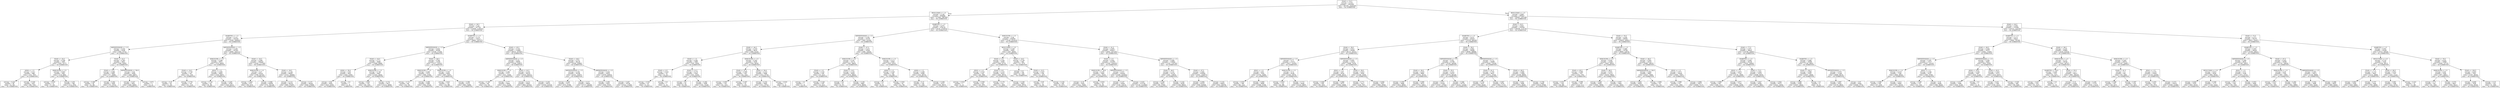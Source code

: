 digraph Tree {
node [shape=box] ;
0 [label="EDAD <= 52.5\nentropy = 0.333\nsamples = 1091695\nvalue = [67165, 1024530]\nclass = NO SOBREVIVE"] ;
1 [label="RESULTADO <= 1.5\nentropy = 0.148\nsamples = 805868\nvalue = [17084, 788784]\nclass = NO SOBREVIVE"] ;
0 -> 1 [labeldistance=2.5, labelangle=45, headlabel="True"] ;
2 [label="EDAD <= 39.5\nentropy = 0.24\nsamples = 327750\nvalue = [12940, 314810]\nclass = NO SOBREVIVE"] ;
1 -> 2 ;
3 [label="DIABETES <= 1.5\nentropy = 0.123\nsamples = 193339\nvalue = [3256, 190083]\nclass = NO SOBREVIVE"] ;
2 -> 3 ;
4 [label="HIPERTENSION <= 1.5\nentropy = 0.434\nsamples = 6338\nvalue = [566, 5772]\nclass = NO SOBREVIVE"] ;
3 -> 4 ;
5 [label="EDAD <= 35.5\nentropy = 0.556\nsamples = 1697\nvalue = [220, 1477]\nclass = NO SOBREVIVE"] ;
4 -> 5 ;
6 [label="ASMA <= 1.5\nentropy = 0.511\nsamples = 888\nvalue = [101, 787]\nclass = NO SOBREVIVE"] ;
5 -> 6 ;
7 [label="entropy = 0.222\nsamples = 56\nvalue = [2, 54]\nclass = NO SOBREVIVE"] ;
6 -> 7 ;
8 [label="entropy = 0.526\nsamples = 832\nvalue = [99, 733]\nclass = NO SOBREVIVE"] ;
6 -> 8 ;
9 [label="INMUSUPR <= 1.5\nentropy = 0.603\nsamples = 809\nvalue = [119, 690]\nclass = NO SOBREVIVE"] ;
5 -> 9 ;
10 [label="entropy = 0.918\nsamples = 21\nvalue = [7, 14]\nclass = NO SOBREVIVE"] ;
9 -> 10 ;
11 [label="entropy = 0.59\nsamples = 788\nvalue = [112, 676]\nclass = NO SOBREVIVE"] ;
9 -> 11 ;
12 [label="EDAD <= 32.5\nentropy = 0.383\nsamples = 4641\nvalue = [346, 4295]\nclass = NO SOBREVIVE"] ;
4 -> 12 ;
13 [label="EDAD <= 12.5\nentropy = 0.268\nsamples = 1685\nvalue = [77, 1608]\nclass = NO SOBREVIVE"] ;
12 -> 13 ;
14 [label="entropy = 0.469\nsamples = 40\nvalue = [4, 36]\nclass = NO SOBREVIVE"] ;
13 -> 14 ;
15 [label="entropy = 0.262\nsamples = 1645\nvalue = [73, 1572]\nclass = NO SOBREVIVE"] ;
13 -> 15 ;
16 [label="HIPERTENSION <= 50.0\nentropy = 0.44\nsamples = 2956\nvalue = [269, 2687]\nclass = NO SOBREVIVE"] ;
12 -> 16 ;
17 [label="entropy = 0.437\nsamples = 2951\nvalue = [266, 2685]\nclass = NO SOBREVIVE"] ;
16 -> 17 ;
18 [label="entropy = 0.971\nsamples = 5\nvalue = [3, 2]\nclass = SOBREVIVE"] ;
16 -> 18 ;
19 [label="HIPERTENSION <= 1.5\nentropy = 0.109\nsamples = 187001\nvalue = [2690, 184311]\nclass = NO SOBREVIVE"] ;
3 -> 19 ;
20 [label="INMUSUPR <= 1.5\nentropy = 0.299\nsamples = 6972\nvalue = [370, 6602]\nclass = NO SOBREVIVE"] ;
19 -> 20 ;
21 [label="EDAD <= 24.5\nentropy = 0.705\nsamples = 167\nvalue = [32, 135]\nclass = NO SOBREVIVE"] ;
20 -> 21 ;
22 [label="entropy = 0.25\nsamples = 24\nvalue = [1, 23]\nclass = NO SOBREVIVE"] ;
21 -> 22 ;
23 [label="entropy = 0.754\nsamples = 143\nvalue = [31, 112]\nclass = NO SOBREVIVE"] ;
21 -> 23 ;
24 [label="EPOC <= 1.5\nentropy = 0.285\nsamples = 6805\nvalue = [338, 6467]\nclass = NO SOBREVIVE"] ;
20 -> 24 ;
25 [label="entropy = 0.722\nsamples = 45\nvalue = [9, 36]\nclass = NO SOBREVIVE"] ;
24 -> 25 ;
26 [label="entropy = 0.281\nsamples = 6760\nvalue = [329, 6431]\nclass = NO SOBREVIVE"] ;
24 -> 26 ;
27 [label="EDAD <= 30.5\nentropy = 0.099\nsamples = 180029\nvalue = [2320, 177709]\nclass = NO SOBREVIVE"] ;
19 -> 27 ;
28 [label="INMUSUPR <= 1.5\nentropy = 0.07\nsamples = 93532\nvalue = [789, 92743]\nclass = NO SOBREVIVE"] ;
27 -> 28 ;
29 [label="entropy = 0.424\nsamples = 673\nvalue = [58, 615]\nclass = NO SOBREVIVE"] ;
28 -> 29 ;
30 [label="entropy = 0.066\nsamples = 92859\nvalue = [731, 92128]\nclass = NO SOBREVIVE"] ;
28 -> 30 ;
31 [label="EDAD <= 36.5\nentropy = 0.128\nsamples = 86497\nvalue = [1531, 84966]\nclass = NO SOBREVIVE"] ;
27 -> 31 ;
32 [label="entropy = 0.114\nsamples = 58152\nvalue = [885, 57267]\nclass = NO SOBREVIVE"] ;
31 -> 32 ;
33 [label="entropy = 0.157\nsamples = 28345\nvalue = [646, 27699]\nclass = NO SOBREVIVE"] ;
31 -> 33 ;
34 [label="DIABETES <= 1.5\nentropy = 0.374\nsamples = 134411\nvalue = [9684, 124727]\nclass = NO SOBREVIVE"] ;
2 -> 34 ;
35 [label="HIPERTENSION <= 1.5\nentropy = 0.624\nsamples = 20326\nvalue = [3166, 17160]\nclass = NO SOBREVIVE"] ;
34 -> 35 ;
36 [label="EDAD <= 45.5\nentropy = 0.711\nsamples = 8688\nvalue = [1689, 6999]\nclass = NO SOBREVIVE"] ;
35 -> 36 ;
37 [label="ASMA <= 50.0\nentropy = 0.64\nsamples = 2621\nvalue = [426, 2195]\nclass = NO SOBREVIVE"] ;
36 -> 37 ;
38 [label="entropy = 0.64\nsamples = 2620\nvalue = [425, 2195]\nclass = NO SOBREVIVE"] ;
37 -> 38 ;
39 [label="entropy = 0.0\nsamples = 1\nvalue = [1, 0]\nclass = SOBREVIVE"] ;
37 -> 39 ;
40 [label="INMUSUPR <= 1.5\nentropy = 0.738\nsamples = 6067\nvalue = [1263, 4804]\nclass = NO SOBREVIVE"] ;
36 -> 40 ;
41 [label="entropy = 0.902\nsamples = 154\nvalue = [49, 105]\nclass = NO SOBREVIVE"] ;
40 -> 41 ;
42 [label="entropy = 0.732\nsamples = 5913\nvalue = [1214, 4699]\nclass = NO SOBREVIVE"] ;
40 -> 42 ;
43 [label="EDAD <= 46.5\nentropy = 0.549\nsamples = 11638\nvalue = [1477, 10161]\nclass = NO SOBREVIVE"] ;
35 -> 43 ;
44 [label="INMUSUPR <= 1.5\nentropy = 0.494\nsamples = 5374\nvalue = [580, 4794]\nclass = NO SOBREVIVE"] ;
43 -> 44 ;
45 [label="entropy = 0.731\nsamples = 88\nvalue = [18, 70]\nclass = NO SOBREVIVE"] ;
44 -> 45 ;
46 [label="entropy = 0.489\nsamples = 5286\nvalue = [562, 4724]\nclass = NO SOBREVIVE"] ;
44 -> 46 ;
47 [label="INMUSUPR <= 1.5\nentropy = 0.593\nsamples = 6264\nvalue = [897, 5367]\nclass = NO SOBREVIVE"] ;
43 -> 47 ;
48 [label="entropy = 0.823\nsamples = 132\nvalue = [34, 98]\nclass = NO SOBREVIVE"] ;
47 -> 48 ;
49 [label="entropy = 0.586\nsamples = 6132\nvalue = [863, 5269]\nclass = NO SOBREVIVE"] ;
47 -> 49 ;
50 [label="EDAD <= 45.5\nentropy = 0.316\nsamples = 114085\nvalue = [6518, 107567]\nclass = NO SOBREVIVE"] ;
34 -> 50 ;
51 [label="HIPERTENSION <= 1.5\nentropy = 0.251\nsamples = 55956\nvalue = [2349, 53607]\nclass = NO SOBREVIVE"] ;
50 -> 51 ;
52 [label="INMUSUPR <= 1.5\nentropy = 0.385\nsamples = 5737\nvalue = [431, 5306]\nclass = NO SOBREVIVE"] ;
51 -> 52 ;
53 [label="entropy = 0.748\nsamples = 89\nvalue = [19, 70]\nclass = NO SOBREVIVE"] ;
52 -> 53 ;
54 [label="entropy = 0.377\nsamples = 5648\nvalue = [412, 5236]\nclass = NO SOBREVIVE"] ;
52 -> 54 ;
55 [label="EDAD <= 42.5\nentropy = 0.234\nsamples = 50219\nvalue = [1918, 48301]\nclass = NO SOBREVIVE"] ;
51 -> 55 ;
56 [label="entropy = 0.213\nsamples = 25647\nvalue = [864, 24783]\nclass = NO SOBREVIVE"] ;
55 -> 56 ;
57 [label="entropy = 0.255\nsamples = 24572\nvalue = [1054, 23518]\nclass = NO SOBREVIVE"] ;
55 -> 57 ;
58 [label="EDAD <= 49.5\nentropy = 0.372\nsamples = 58129\nvalue = [4169, 53960]\nclass = NO SOBREVIVE"] ;
50 -> 58 ;
59 [label="HIPERTENSION <= 1.5\nentropy = 0.336\nsamples = 35198\nvalue = [2191, 33007]\nclass = NO SOBREVIVE"] ;
58 -> 59 ;
60 [label="entropy = 0.436\nsamples = 5273\nvalue = [474, 4799]\nclass = NO SOBREVIVE"] ;
59 -> 60 ;
61 [label="entropy = 0.317\nsamples = 29925\nvalue = [1717, 28208]\nclass = NO SOBREVIVE"] ;
59 -> 61 ;
62 [label="HIPERTENSION <= 1.5\nentropy = 0.424\nsamples = 22931\nvalue = [1978, 20953]\nclass = NO SOBREVIVE"] ;
58 -> 62 ;
63 [label="entropy = 0.495\nsamples = 4203\nvalue = [456, 3747]\nclass = NO SOBREVIVE"] ;
62 -> 63 ;
64 [label="entropy = 0.407\nsamples = 18728\nvalue = [1522, 17206]\nclass = NO SOBREVIVE"] ;
62 -> 64 ;
65 [label="DIABETES <= 1.5\nentropy = 0.072\nsamples = 478118\nvalue = [4144, 473974]\nclass = NO SOBREVIVE"] ;
1 -> 65 ;
66 [label="HIPERTENSION <= 1.5\nentropy = 0.256\nsamples = 23159\nvalue = [995, 22164]\nclass = NO SOBREVIVE"] ;
65 -> 66 ;
67 [label="EDAD <= 44.5\nentropy = 0.319\nsamples = 8619\nvalue = [499, 8120]\nclass = NO SOBREVIVE"] ;
66 -> 67 ;
68 [label="EDAD <= 1.5\nentropy = 0.282\nsamples = 3369\nvalue = [165, 3204]\nclass = NO SOBREVIVE"] ;
67 -> 68 ;
69 [label="EDAD <= 0.5\nentropy = 0.634\nsamples = 25\nvalue = [4, 21]\nclass = NO SOBREVIVE"] ;
68 -> 69 ;
70 [label="entropy = 0.544\nsamples = 24\nvalue = [3, 21]\nclass = NO SOBREVIVE"] ;
69 -> 70 ;
71 [label="entropy = 0.0\nsamples = 1\nvalue = [1, 0]\nclass = SOBREVIVE"] ;
69 -> 71 ;
72 [label="EDAD <= 21.5\nentropy = 0.278\nsamples = 3344\nvalue = [161, 3183]\nclass = NO SOBREVIVE"] ;
68 -> 72 ;
73 [label="entropy = 0.0\nsamples = 55\nvalue = [0, 55]\nclass = NO SOBREVIVE"] ;
72 -> 73 ;
74 [label="entropy = 0.282\nsamples = 3289\nvalue = [161, 3128]\nclass = NO SOBREVIVE"] ;
72 -> 74 ;
75 [label="INMUSUPR <= 1.5\nentropy = 0.342\nsamples = 5250\nvalue = [334, 4916]\nclass = NO SOBREVIVE"] ;
67 -> 75 ;
76 [label="EDAD <= 51.5\nentropy = 0.569\nsamples = 164\nvalue = [22, 142]\nclass = NO SOBREVIVE"] ;
75 -> 76 ;
77 [label="entropy = 0.605\nsamples = 142\nvalue = [21, 121]\nclass = NO SOBREVIVE"] ;
76 -> 77 ;
78 [label="entropy = 0.267\nsamples = 22\nvalue = [1, 21]\nclass = NO SOBREVIVE"] ;
76 -> 78 ;
79 [label="ASMA <= 50.0\nentropy = 0.333\nsamples = 5086\nvalue = [312, 4774]\nclass = NO SOBREVIVE"] ;
75 -> 79 ;
80 [label="entropy = 0.332\nsamples = 5083\nvalue = [311, 4772]\nclass = NO SOBREVIVE"] ;
79 -> 80 ;
81 [label="entropy = 0.918\nsamples = 3\nvalue = [1, 2]\nclass = NO SOBREVIVE"] ;
79 -> 81 ;
82 [label="EDAD <= 47.5\nentropy = 0.215\nsamples = 14540\nvalue = [496, 14044]\nclass = NO SOBREVIVE"] ;
66 -> 82 ;
83 [label="INMUSUPR <= 1.5\nentropy = 0.187\nsamples = 10174\nvalue = [291, 9883]\nclass = NO SOBREVIVE"] ;
82 -> 83 ;
84 [label="EDAD <= 3.5\nentropy = 0.341\nsamples = 236\nvalue = [15, 221]\nclass = NO SOBREVIVE"] ;
83 -> 84 ;
85 [label="entropy = 0.0\nsamples = 1\nvalue = [1, 0]\nclass = SOBREVIVE"] ;
84 -> 85 ;
86 [label="entropy = 0.326\nsamples = 235\nvalue = [14, 221]\nclass = NO SOBREVIVE"] ;
84 -> 86 ;
87 [label="EDAD <= 10.5\nentropy = 0.183\nsamples = 9938\nvalue = [276, 9662]\nclass = NO SOBREVIVE"] ;
83 -> 87 ;
88 [label="entropy = 0.0\nsamples = 57\nvalue = [0, 57]\nclass = NO SOBREVIVE"] ;
87 -> 88 ;
89 [label="entropy = 0.184\nsamples = 9881\nvalue = [276, 9605]\nclass = NO SOBREVIVE"] ;
87 -> 89 ;
90 [label="INMUSUPR <= 1.5\nentropy = 0.273\nsamples = 4366\nvalue = [205, 4161]\nclass = NO SOBREVIVE"] ;
82 -> 90 ;
91 [label="ASMA <= 1.5\nentropy = 0.529\nsamples = 100\nvalue = [12, 88]\nclass = NO SOBREVIVE"] ;
90 -> 91 ;
92 [label="entropy = 0.0\nsamples = 9\nvalue = [0, 9]\nclass = NO SOBREVIVE"] ;
91 -> 92 ;
93 [label="entropy = 0.563\nsamples = 91\nvalue = [12, 79]\nclass = NO SOBREVIVE"] ;
91 -> 93 ;
94 [label="ASMA <= 1.5\nentropy = 0.266\nsamples = 4266\nvalue = [193, 4073]\nclass = NO SOBREVIVE"] ;
90 -> 94 ;
95 [label="entropy = 0.15\nsamples = 139\nvalue = [3, 136]\nclass = NO SOBREVIVE"] ;
94 -> 95 ;
96 [label="entropy = 0.269\nsamples = 4127\nvalue = [190, 3937]\nclass = NO SOBREVIVE"] ;
94 -> 96 ;
97 [label="INMUSUPR <= 1.5\nentropy = 0.06\nsamples = 454959\nvalue = [3149, 451810]\nclass = NO SOBREVIVE"] ;
65 -> 97 ;
98 [label="RESULTADO <= 2.5\nentropy = 0.328\nsamples = 4942\nvalue = [297, 4645]\nclass = NO SOBREVIVE"] ;
97 -> 98 ;
99 [label="EDAD <= 2.5\nentropy = 0.344\nsamples = 4458\nvalue = [286, 4172]\nclass = NO SOBREVIVE"] ;
98 -> 99 ;
100 [label="EPOC <= 1.5\nentropy = 0.516\nsamples = 225\nvalue = [26, 199]\nclass = NO SOBREVIVE"] ;
99 -> 100 ;
101 [label="entropy = 0.918\nsamples = 3\nvalue = [1, 2]\nclass = NO SOBREVIVE"] ;
100 -> 101 ;
102 [label="entropy = 0.508\nsamples = 222\nvalue = [25, 197]\nclass = NO SOBREVIVE"] ;
100 -> 102 ;
103 [label="EDAD <= 9.5\nentropy = 0.333\nsamples = 4233\nvalue = [260, 3973]\nclass = NO SOBREVIVE"] ;
99 -> 103 ;
104 [label="entropy = 0.178\nsamples = 411\nvalue = [11, 400]\nclass = NO SOBREVIVE"] ;
103 -> 104 ;
105 [label="entropy = 0.348\nsamples = 3822\nvalue = [249, 3573]\nclass = NO SOBREVIVE"] ;
103 -> 105 ;
106 [label="EDAD <= 20.5\nentropy = 0.156\nsamples = 484\nvalue = [11, 473]\nclass = NO SOBREVIVE"] ;
98 -> 106 ;
107 [label="entropy = 0.0\nsamples = 146\nvalue = [0, 146]\nclass = NO SOBREVIVE"] ;
106 -> 107 ;
108 [label="EDAD <= 22.5\nentropy = 0.207\nsamples = 338\nvalue = [11, 327]\nclass = NO SOBREVIVE"] ;
106 -> 108 ;
109 [label="entropy = 0.65\nsamples = 12\nvalue = [2, 10]\nclass = NO SOBREVIVE"] ;
108 -> 109 ;
110 [label="entropy = 0.182\nsamples = 326\nvalue = [9, 317]\nclass = NO SOBREVIVE"] ;
108 -> 110 ;
111 [label="EDAD <= 41.5\nentropy = 0.055\nsamples = 450017\nvalue = [2852, 447165]\nclass = NO SOBREVIVE"] ;
97 -> 111 ;
112 [label="EDAD <= 2.5\nentropy = 0.042\nsamples = 331955\nvalue = [1520, 330435]\nclass = NO SOBREVIVE"] ;
111 -> 112 ;
113 [label="INMUSUPR <= 50.0\nentropy = 0.195\nsamples = 7664\nvalue = [231, 7433]\nclass = NO SOBREVIVE"] ;
112 -> 113 ;
114 [label="entropy = 0.19\nsamples = 7630\nvalue = [222, 7408]\nclass = NO SOBREVIVE"] ;
113 -> 114 ;
115 [label="entropy = 0.834\nsamples = 34\nvalue = [9, 25]\nclass = NO SOBREVIVE"] ;
113 -> 115 ;
116 [label="HIPERTENSION <= 1.5\nentropy = 0.037\nsamples = 324291\nvalue = [1289, 323002]\nclass = NO SOBREVIVE"] ;
112 -> 116 ;
117 [label="entropy = 0.107\nsamples = 10562\nvalue = [149, 10413]\nclass = NO SOBREVIVE"] ;
116 -> 117 ;
118 [label="entropy = 0.035\nsamples = 313729\nvalue = [1140, 312589]\nclass = NO SOBREVIVE"] ;
116 -> 118 ;
119 [label="HIPERTENSION <= 1.5\nentropy = 0.089\nsamples = 118062\nvalue = [1332, 116730]\nclass = NO SOBREVIVE"] ;
111 -> 119 ;
120 [label="EDAD <= 46.5\nentropy = 0.141\nsamples = 14134\nvalue = [281, 13853]\nclass = NO SOBREVIVE"] ;
119 -> 120 ;
121 [label="entropy = 0.109\nsamples = 5875\nvalue = [85, 5790]\nclass = NO SOBREVIVE"] ;
120 -> 121 ;
122 [label="entropy = 0.162\nsamples = 8259\nvalue = [196, 8063]\nclass = NO SOBREVIVE"] ;
120 -> 122 ;
123 [label="EDAD <= 47.5\nentropy = 0.082\nsamples = 103928\nvalue = [1051, 102877]\nclass = NO SOBREVIVE"] ;
119 -> 123 ;
124 [label="entropy = 0.068\nsamples = 63107\nvalue = [508, 62599]\nclass = NO SOBREVIVE"] ;
123 -> 124 ;
125 [label="entropy = 0.102\nsamples = 40821\nvalue = [543, 40278]\nclass = NO SOBREVIVE"] ;
123 -> 125 ;
126 [label="RESULTADO <= 1.5\nentropy = 0.669\nsamples = 285827\nvalue = [50081, 235746]\nclass = NO SOBREVIVE"] ;
0 -> 126 [labeldistance=2.5, labelangle=-45, headlabel="False"] ;
127 [label="EDAD <= 63.5\nentropy = 0.824\nsamples = 152528\nvalue = [39358, 113170]\nclass = NO SOBREVIVE"] ;
126 -> 127 ;
128 [label="DIABETES <= 1.5\nentropy = 0.674\nsamples = 82934\nvalue = [14705, 68229]\nclass = NO SOBREVIVE"] ;
127 -> 128 ;
129 [label="EDAD <= 58.5\nentropy = 0.812\nsamples = 24446\nvalue = [6115, 18331]\nclass = NO SOBREVIVE"] ;
128 -> 129 ;
130 [label="HIPERTENSION <= 1.5\nentropy = 0.77\nsamples = 13372\nvalue = [3017, 10355]\nclass = NO SOBREVIVE"] ;
129 -> 130 ;
131 [label="EPOC <= 1.5\nentropy = 0.81\nsamples = 7034\nvalue = [1754, 5280]\nclass = NO SOBREVIVE"] ;
130 -> 131 ;
132 [label="entropy = 0.935\nsamples = 188\nvalue = [66, 122]\nclass = NO SOBREVIVE"] ;
131 -> 132 ;
133 [label="entropy = 0.806\nsamples = 6846\nvalue = [1688, 5158]\nclass = NO SOBREVIVE"] ;
131 -> 133 ;
134 [label="INMUSUPR <= 1.5\nentropy = 0.72\nsamples = 6338\nvalue = [1263, 5075]\nclass = NO SOBREVIVE"] ;
130 -> 134 ;
135 [label="entropy = 0.918\nsamples = 132\nvalue = [44, 88]\nclass = NO SOBREVIVE"] ;
134 -> 135 ;
136 [label="entropy = 0.715\nsamples = 6206\nvalue = [1219, 4987]\nclass = NO SOBREVIVE"] ;
134 -> 136 ;
137 [label="HIPERTENSION <= 1.5\nentropy = 0.855\nsamples = 11074\nvalue = [3098, 7976]\nclass = NO SOBREVIVE"] ;
129 -> 137 ;
138 [label="EPOC <= 1.5\nentropy = 0.87\nsamples = 6530\nvalue = [1899, 4631]\nclass = NO SOBREVIVE"] ;
137 -> 138 ;
139 [label="entropy = 0.949\nsamples = 258\nvalue = [95, 163]\nclass = NO SOBREVIVE"] ;
138 -> 139 ;
140 [label="entropy = 0.866\nsamples = 6272\nvalue = [1804, 4468]\nclass = NO SOBREVIVE"] ;
138 -> 140 ;
141 [label="EDAD <= 59.5\nentropy = 0.833\nsamples = 4544\nvalue = [1199, 3345]\nclass = NO SOBREVIVE"] ;
137 -> 141 ;
142 [label="entropy = 0.771\nsamples = 1017\nvalue = [230, 787]\nclass = NO SOBREVIVE"] ;
141 -> 142 ;
143 [label="entropy = 0.848\nsamples = 3527\nvalue = [969, 2558]\nclass = NO SOBREVIVE"] ;
141 -> 143 ;
144 [label="EDAD <= 59.5\nentropy = 0.602\nsamples = 58488\nvalue = [8590, 49898]\nclass = NO SOBREVIVE"] ;
128 -> 144 ;
145 [label="HIPERTENSION <= 1.5\nentropy = 0.551\nsamples = 41789\nvalue = [5330, 36459]\nclass = NO SOBREVIVE"] ;
144 -> 145 ;
146 [label="EDAD <= 56.5\nentropy = 0.635\nsamples = 9682\nvalue = [1551, 8131]\nclass = NO SOBREVIVE"] ;
145 -> 146 ;
147 [label="entropy = 0.595\nsamples = 5668\nvalue = [818, 4850]\nclass = NO SOBREVIVE"] ;
146 -> 147 ;
148 [label="entropy = 0.686\nsamples = 4014\nvalue = [733, 3281]\nclass = NO SOBREVIVE"] ;
146 -> 148 ;
149 [label="EDAD <= 55.5\nentropy = 0.523\nsamples = 32107\nvalue = [3779, 28328]\nclass = NO SOBREVIVE"] ;
145 -> 149 ;
150 [label="entropy = 0.472\nsamples = 15329\nvalue = [1547, 13782]\nclass = NO SOBREVIVE"] ;
149 -> 150 ;
151 [label="entropy = 0.566\nsamples = 16778\nvalue = [2232, 14546]\nclass = NO SOBREVIVE"] ;
149 -> 151 ;
152 [label="HIPERTENSION <= 1.5\nentropy = 0.712\nsamples = 16699\nvalue = [3260, 13439]\nclass = NO SOBREVIVE"] ;
144 -> 152 ;
153 [label="EDAD <= 61.5\nentropy = 0.765\nsamples = 4815\nvalue = [1071, 3744]\nclass = NO SOBREVIVE"] ;
152 -> 153 ;
154 [label="entropy = 0.722\nsamples = 2537\nvalue = [508, 2029]\nclass = NO SOBREVIVE"] ;
153 -> 154 ;
155 [label="entropy = 0.807\nsamples = 2278\nvalue = [563, 1715]\nclass = NO SOBREVIVE"] ;
153 -> 155 ;
156 [label="EDAD <= 60.5\nentropy = 0.689\nsamples = 11884\nvalue = [2189, 9695]\nclass = NO SOBREVIVE"] ;
152 -> 156 ;
157 [label="entropy = 0.641\nsamples = 3499\nvalue = [570, 2929]\nclass = NO SOBREVIVE"] ;
156 -> 157 ;
158 [label="entropy = 0.708\nsamples = 8385\nvalue = [1619, 6766]\nclass = NO SOBREVIVE"] ;
156 -> 158 ;
159 [label="EDAD <= 70.5\nentropy = 0.938\nsamples = 69594\nvalue = [24653, 44941]\nclass = NO SOBREVIVE"] ;
127 -> 159 ;
160 [label="DIABETES <= 1.5\nentropy = 0.884\nsamples = 32769\nvalue = [9895, 22874]\nclass = NO SOBREVIVE"] ;
159 -> 160 ;
161 [label="INMUSUPR <= 1.5\nentropy = 0.938\nsamples = 12448\nvalue = [4407, 8041]\nclass = NO SOBREVIVE"] ;
160 -> 161 ;
162 [label="EDAD <= 65.5\nentropy = 0.996\nsamples = 333\nvalue = [154, 179]\nclass = NO SOBREVIVE"] ;
161 -> 162 ;
163 [label="entropy = 0.931\nsamples = 104\nvalue = [36, 68]\nclass = NO SOBREVIVE"] ;
162 -> 163 ;
164 [label="entropy = 0.999\nsamples = 229\nvalue = [118, 111]\nclass = SOBREVIVE"] ;
162 -> 164 ;
165 [label="EDAD <= 68.5\nentropy = 0.935\nsamples = 12115\nvalue = [4253, 7862]\nclass = NO SOBREVIVE"] ;
161 -> 165 ;
166 [label="entropy = 0.926\nsamples = 9050\nvalue = [3091, 5959]\nclass = NO SOBREVIVE"] ;
165 -> 166 ;
167 [label="entropy = 0.957\nsamples = 3065\nvalue = [1162, 1903]\nclass = NO SOBREVIVE"] ;
165 -> 167 ;
168 [label="EDAD <= 66.5\nentropy = 0.842\nsamples = 20321\nvalue = [5488, 14833]\nclass = NO SOBREVIVE"] ;
160 -> 168 ;
169 [label="HIPERTENSION <= 50.0\nentropy = 0.804\nsamples = 9893\nvalue = [2427, 7466]\nclass = NO SOBREVIVE"] ;
168 -> 169 ;
170 [label="entropy = 0.802\nsamples = 9839\nvalue = [2404, 7435]\nclass = NO SOBREVIVE"] ;
169 -> 170 ;
171 [label="entropy = 0.984\nsamples = 54\nvalue = [23, 31]\nclass = NO SOBREVIVE"] ;
169 -> 171 ;
172 [label="EPOC <= 1.5\nentropy = 0.873\nsamples = 10428\nvalue = [3061, 7367]\nclass = NO SOBREVIVE"] ;
168 -> 172 ;
173 [label="entropy = 0.966\nsamples = 411\nvalue = [161, 250]\nclass = NO SOBREVIVE"] ;
172 -> 173 ;
174 [label="entropy = 0.868\nsamples = 10017\nvalue = [2900, 7117]\nclass = NO SOBREVIVE"] ;
172 -> 174 ;
175 [label="EDAD <= 77.5\nentropy = 0.971\nsamples = 36825\nvalue = [14758, 22067]\nclass = NO SOBREVIVE"] ;
159 -> 175 ;
176 [label="DIABETES <= 1.5\nentropy = 0.956\nsamples = 20236\nvalue = [7632, 12604]\nclass = NO SOBREVIVE"] ;
175 -> 176 ;
177 [label="EPOC <= 1.5\nentropy = 0.975\nsamples = 7705\nvalue = [3136, 4569]\nclass = NO SOBREVIVE"] ;
176 -> 177 ;
178 [label="entropy = 0.999\nsamples = 601\nvalue = [290, 311]\nclass = NO SOBREVIVE"] ;
177 -> 178 ;
179 [label="entropy = 0.971\nsamples = 7104\nvalue = [2846, 4258]\nclass = NO SOBREVIVE"] ;
177 -> 179 ;
180 [label="EDAD <= 73.5\nentropy = 0.942\nsamples = 12531\nvalue = [4496, 8035]\nclass = NO SOBREVIVE"] ;
176 -> 180 ;
181 [label="entropy = 0.927\nsamples = 6056\nvalue = [2075, 3981]\nclass = NO SOBREVIVE"] ;
180 -> 181 ;
182 [label="entropy = 0.954\nsamples = 6475\nvalue = [2421, 4054]\nclass = NO SOBREVIVE"] ;
180 -> 182 ;
183 [label="DIABETES <= 1.5\nentropy = 0.986\nsamples = 16589\nvalue = [7126, 9463]\nclass = NO SOBREVIVE"] ;
175 -> 183 ;
184 [label="EDAD <= 100.5\nentropy = 0.996\nsamples = 5305\nvalue = [2457, 2848]\nclass = NO SOBREVIVE"] ;
183 -> 184 ;
185 [label="entropy = 0.996\nsamples = 5299\nvalue = [2457, 2842]\nclass = NO SOBREVIVE"] ;
184 -> 185 ;
186 [label="entropy = 0.0\nsamples = 6\nvalue = [0, 6]\nclass = NO SOBREVIVE"] ;
184 -> 186 ;
187 [label="HIPERTENSION <= 1.5\nentropy = 0.978\nsamples = 11284\nvalue = [4669, 6615]\nclass = NO SOBREVIVE"] ;
183 -> 187 ;
188 [label="entropy = 0.987\nsamples = 5022\nvalue = [2179, 2843]\nclass = NO SOBREVIVE"] ;
187 -> 188 ;
189 [label="entropy = 0.97\nsamples = 6262\nvalue = [2490, 3772]\nclass = NO SOBREVIVE"] ;
187 -> 189 ;
190 [label="EDAD <= 64.5\nentropy = 0.404\nsamples = 133299\nvalue = [10723, 122576]\nclass = NO SOBREVIVE"] ;
126 -> 190 ;
191 [label="DIABETES <= 1.5\nentropy = 0.273\nsamples = 83021\nvalue = [3892, 79129]\nclass = NO SOBREVIVE"] ;
190 -> 191 ;
192 [label="EDAD <= 60.5\nentropy = 0.426\nsamples = 19157\nvalue = [1662, 17495]\nclass = NO SOBREVIVE"] ;
191 -> 192 ;
193 [label="HIPERTENSION <= 1.5\nentropy = 0.387\nsamples = 13317\nvalue = [1007, 12310]\nclass = NO SOBREVIVE"] ;
192 -> 193 ;
194 [label="INMUSUPR <= 1.5\nentropy = 0.419\nsamples = 7160\nvalue = [608, 6552]\nclass = NO SOBREVIVE"] ;
193 -> 194 ;
195 [label="entropy = 0.596\nsamples = 256\nvalue = [37, 219]\nclass = NO SOBREVIVE"] ;
194 -> 195 ;
196 [label="entropy = 0.412\nsamples = 6904\nvalue = [571, 6333]\nclass = NO SOBREVIVE"] ;
194 -> 196 ;
197 [label="EPOC <= 1.5\nentropy = 0.346\nsamples = 6157\nvalue = [399, 5758]\nclass = NO SOBREVIVE"] ;
193 -> 197 ;
198 [label="entropy = 0.546\nsamples = 151\nvalue = [19, 132]\nclass = NO SOBREVIVE"] ;
197 -> 198 ;
199 [label="entropy = 0.34\nsamples = 6006\nvalue = [380, 5626]\nclass = NO SOBREVIVE"] ;
197 -> 199 ;
200 [label="HIPERTENSION <= 1.5\nentropy = 0.506\nsamples = 5840\nvalue = [655, 5185]\nclass = NO SOBREVIVE"] ;
192 -> 200 ;
201 [label="ASMA <= 50.0\nentropy = 0.538\nsamples = 3567\nvalue = [439, 3128]\nclass = NO SOBREVIVE"] ;
200 -> 201 ;
202 [label="entropy = 0.537\nsamples = 3566\nvalue = [438, 3128]\nclass = NO SOBREVIVE"] ;
201 -> 202 ;
203 [label="entropy = 0.0\nsamples = 1\nvalue = [1, 0]\nclass = SOBREVIVE"] ;
201 -> 203 ;
204 [label="EDAD <= 63.5\nentropy = 0.453\nsamples = 2273\nvalue = [216, 2057]\nclass = NO SOBREVIVE"] ;
200 -> 204 ;
205 [label="entropy = 0.431\nsamples = 1789\nvalue = [158, 1631]\nclass = NO SOBREVIVE"] ;
204 -> 205 ;
206 [label="entropy = 0.529\nsamples = 484\nvalue = [58, 426]\nclass = NO SOBREVIVE"] ;
204 -> 206 ;
207 [label="EDAD <= 58.5\nentropy = 0.218\nsamples = 63864\nvalue = [2230, 61634]\nclass = NO SOBREVIVE"] ;
191 -> 207 ;
208 [label="INMUSUPR <= 1.5\nentropy = 0.175\nsamples = 39790\nvalue = [1043, 38747]\nclass = NO SOBREVIVE"] ;
207 -> 208 ;
209 [label="DIABETES <= 50.0\nentropy = 0.436\nsamples = 579\nvalue = [52, 527]\nclass = NO SOBREVIVE"] ;
208 -> 209 ;
210 [label="entropy = 0.431\nsamples = 578\nvalue = [51, 527]\nclass = NO SOBREVIVE"] ;
209 -> 210 ;
211 [label="entropy = 0.0\nsamples = 1\nvalue = [1, 0]\nclass = SOBREVIVE"] ;
209 -> 211 ;
212 [label="EDAD <= 55.5\nentropy = 0.17\nsamples = 39211\nvalue = [991, 38220]\nclass = NO SOBREVIVE"] ;
208 -> 212 ;
213 [label="entropy = 0.15\nsamples = 21458\nvalue = [461, 20997]\nclass = NO SOBREVIVE"] ;
212 -> 213 ;
214 [label="entropy = 0.194\nsamples = 17753\nvalue = [530, 17223]\nclass = NO SOBREVIVE"] ;
212 -> 214 ;
215 [label="INMUSUPR <= 1.5\nentropy = 0.283\nsamples = 24074\nvalue = [1187, 22887]\nclass = NO SOBREVIVE"] ;
207 -> 215 ;
216 [label="EDAD <= 61.5\nentropy = 0.5\nsamples = 481\nvalue = [53, 428]\nclass = NO SOBREVIVE"] ;
215 -> 216 ;
217 [label="entropy = 0.406\nsamples = 247\nvalue = [20, 227]\nclass = NO SOBREVIVE"] ;
216 -> 217 ;
218 [label="entropy = 0.587\nsamples = 234\nvalue = [33, 201]\nclass = NO SOBREVIVE"] ;
216 -> 218 ;
219 [label="EPOC <= 1.5\nentropy = 0.278\nsamples = 23593\nvalue = [1134, 22459]\nclass = NO SOBREVIVE"] ;
215 -> 219 ;
220 [label="entropy = 0.455\nsamples = 523\nvalue = [50, 473]\nclass = NO SOBREVIVE"] ;
219 -> 220 ;
221 [label="entropy = 0.273\nsamples = 23070\nvalue = [1084, 21986]\nclass = NO SOBREVIVE"] ;
219 -> 221 ;
222 [label="EDAD <= 73.5\nentropy = 0.573\nsamples = 50278\nvalue = [6831, 43447]\nclass = NO SOBREVIVE"] ;
190 -> 222 ;
223 [label="DIABETES <= 1.5\nentropy = 0.503\nsamples = 28029\nvalue = [3108, 24921]\nclass = NO SOBREVIVE"] ;
222 -> 223 ;
224 [label="HIPERTENSION <= 1.5\nentropy = 0.589\nsamples = 9634\nvalue = [1367, 8267]\nclass = NO SOBREVIVE"] ;
223 -> 224 ;
225 [label="RESULTADO <= 2.5\nentropy = 0.615\nsamples = 6528\nvalue = [994, 5534]\nclass = NO SOBREVIVE"] ;
224 -> 225 ;
226 [label="entropy = 0.629\nsamples = 5355\nvalue = [845, 4510]\nclass = NO SOBREVIVE"] ;
225 -> 226 ;
227 [label="entropy = 0.549\nsamples = 1173\nvalue = [149, 1024]\nclass = NO SOBREVIVE"] ;
225 -> 227 ;
228 [label="EPOC <= 1.5\nentropy = 0.53\nsamples = 3106\nvalue = [373, 2733]\nclass = NO SOBREVIVE"] ;
224 -> 228 ;
229 [label="entropy = 0.811\nsamples = 200\nvalue = [50, 150]\nclass = NO SOBREVIVE"] ;
228 -> 229 ;
230 [label="entropy = 0.503\nsamples = 2906\nvalue = [323, 2583]\nclass = NO SOBREVIVE"] ;
228 -> 230 ;
231 [label="EDAD <= 67.5\nentropy = 0.452\nsamples = 18395\nvalue = [1741, 16654]\nclass = NO SOBREVIVE"] ;
223 -> 231 ;
232 [label="INMUSUPR <= 1.5\nentropy = 0.39\nsamples = 7782\nvalue = [597, 7185]\nclass = NO SOBREVIVE"] ;
231 -> 232 ;
233 [label="entropy = 0.615\nsamples = 230\nvalue = [35, 195]\nclass = NO SOBREVIVE"] ;
232 -> 233 ;
234 [label="entropy = 0.382\nsamples = 7552\nvalue = [562, 6990]\nclass = NO SOBREVIVE"] ;
232 -> 234 ;
235 [label="HIPERTENSION <= 1.5\nentropy = 0.493\nsamples = 10613\nvalue = [1144, 9469]\nclass = NO SOBREVIVE"] ;
231 -> 235 ;
236 [label="entropy = 0.542\nsamples = 3688\nvalue = [459, 3229]\nclass = NO SOBREVIVE"] ;
235 -> 236 ;
237 [label="entropy = 0.466\nsamples = 6925\nvalue = [685, 6240]\nclass = NO SOBREVIVE"] ;
235 -> 237 ;
238 [label="DIABETES <= 1.5\nentropy = 0.652\nsamples = 22249\nvalue = [3723, 18526]\nclass = NO SOBREVIVE"] ;
222 -> 238 ;
239 [label="RESULTADO <= 2.5\nentropy = 0.719\nsamples = 7250\nvalue = [1439, 5811]\nclass = NO SOBREVIVE"] ;
238 -> 239 ;
240 [label="EDAD <= 77.5\nentropy = 0.733\nsamples = 5903\nvalue = [1214, 4689]\nclass = NO SOBREVIVE"] ;
239 -> 240 ;
241 [label="entropy = 0.693\nsamples = 2309\nvalue = [429, 1880]\nclass = NO SOBREVIVE"] ;
240 -> 241 ;
242 [label="entropy = 0.757\nsamples = 3594\nvalue = [785, 2809]\nclass = NO SOBREVIVE"] ;
240 -> 242 ;
243 [label="EDAD <= 90.5\nentropy = 0.651\nsamples = 1347\nvalue = [225, 1122]\nclass = NO SOBREVIVE"] ;
239 -> 243 ;
244 [label="entropy = 0.661\nsamples = 1296\nvalue = [222, 1074]\nclass = NO SOBREVIVE"] ;
243 -> 244 ;
245 [label="entropy = 0.323\nsamples = 51\nvalue = [3, 48]\nclass = NO SOBREVIVE"] ;
243 -> 245 ;
246 [label="EDAD <= 79.5\nentropy = 0.616\nsamples = 14999\nvalue = [2284, 12715]\nclass = NO SOBREVIVE"] ;
238 -> 246 ;
247 [label="INMUSUPR <= 1.5\nentropy = 0.58\nsamples = 7058\nvalue = [977, 6081]\nclass = NO SOBREVIVE"] ;
246 -> 247 ;
248 [label="entropy = 0.73\nsamples = 201\nvalue = [41, 160]\nclass = NO SOBREVIVE"] ;
247 -> 248 ;
249 [label="entropy = 0.575\nsamples = 6857\nvalue = [936, 5921]\nclass = NO SOBREVIVE"] ;
247 -> 249 ;
250 [label="EDAD <= 100.5\nentropy = 0.645\nsamples = 7941\nvalue = [1307, 6634]\nclass = NO SOBREVIVE"] ;
246 -> 250 ;
251 [label="entropy = 0.649\nsamples = 7838\nvalue = [1304, 6534]\nclass = NO SOBREVIVE"] ;
250 -> 251 ;
252 [label="entropy = 0.19\nsamples = 103\nvalue = [3, 100]\nclass = NO SOBREVIVE"] ;
250 -> 252 ;
}